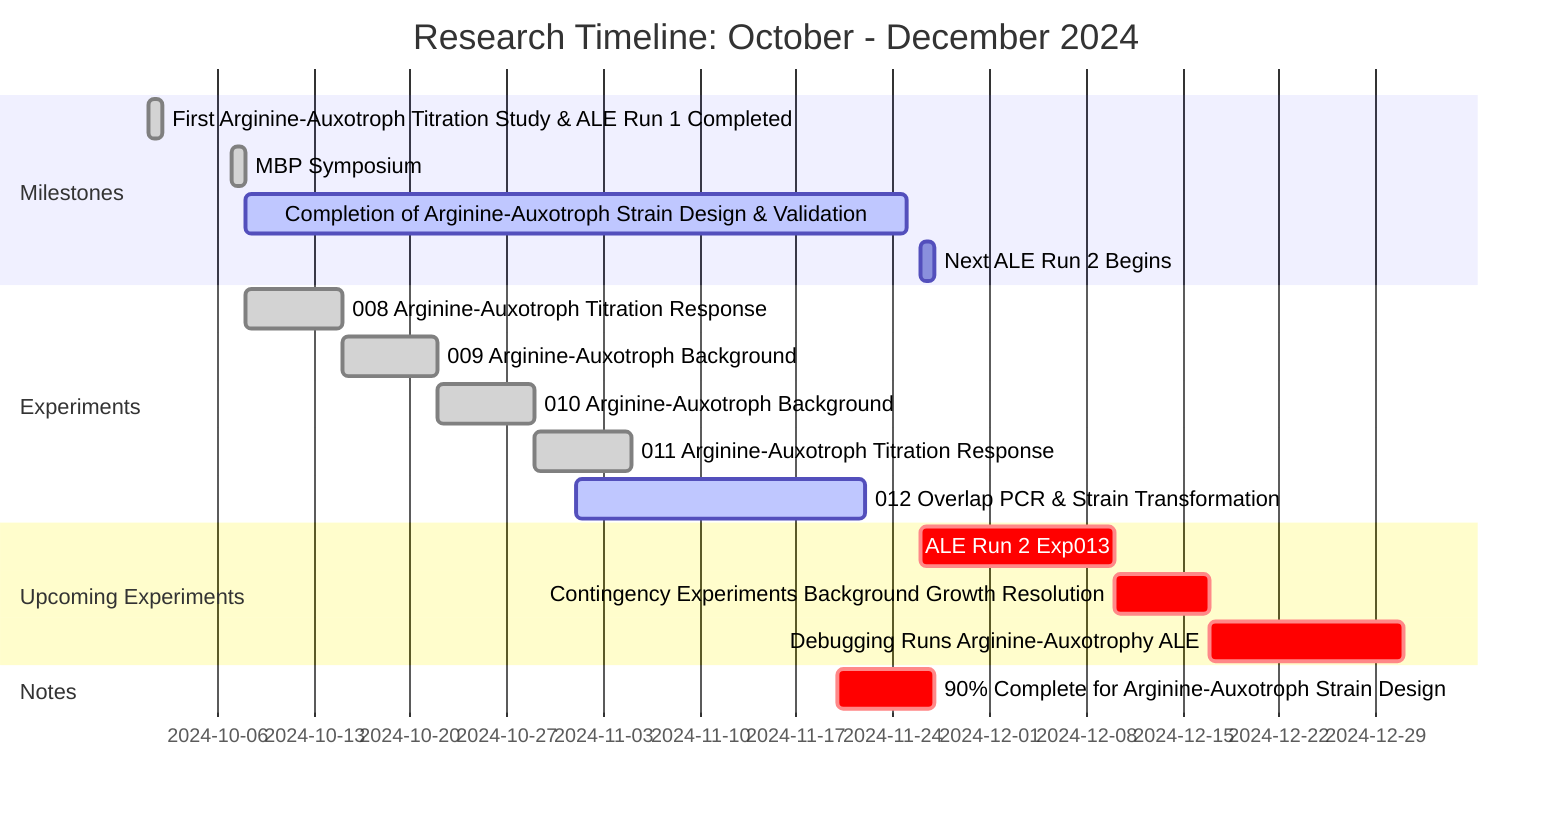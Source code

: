 gantt
    title Research Timeline: October - December 2024
    dateFormat YYYY-MM-DD
    section Milestones
        First Arginine-Auxotroph Titration Study & ALE Run 1 Completed  :done, milestone1, 2024-10-01, 1d
        MBP Symposium                                                :done, milestone2, 2024-10-07, 1d
        Completion of Arginine-Auxotroph Strain Design & Validation  :active, milestone3, 2024-10-08, 2024-11-25
        Next ALE Run 2 Begins                                       :milestone4, 2024-11-26, 1d
    section Experiments
        008 Arginine-Auxotroph Titration Response                   :done, exp1, 2024-10-08, 1w
        009 Arginine-Auxotroph Background                           :done, exp2, 2024-10-15, 1w
        010 Arginine-Auxotroph Background                           :done, exp3, 2024-10-22, 1w
        011 Arginine-Auxotroph Titration Response                   :done, exp4, 2024-10-29, 1w
        012 Overlap PCR & Strain Transformation                     :active, exp5, 2024-11-01, 3w
    section Upcoming Experiments
        ALE Run 2 Exp013                                           :crit, exp6, 2024-11-26, 2w
        Contingency Experiments Background Growth Resolution       :crit, exp7, 2024-12-10, 1w
        Debugging Runs Arginine-Auxotrophy ALE                     :crit, exp8, 2024-12-17, 2w
    section Notes
        90% Complete for Arginine-Auxotroph Strain Design         :crit, note1, 2024-11-20, 1w